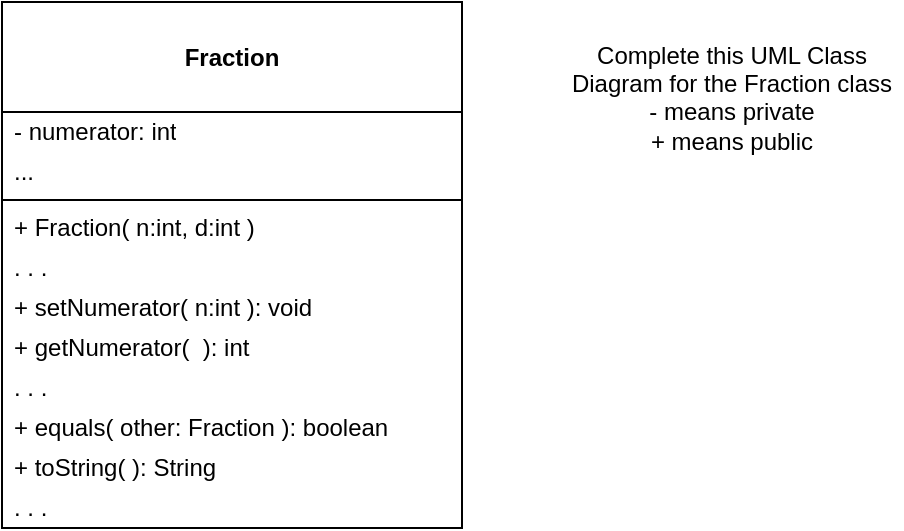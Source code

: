 <mxfile version="23.1.6" type="device">
  <diagram name="Page-1" id="x4xdTf4lcPmk02mpgIDD">
    <mxGraphModel dx="630" dy="399" grid="1" gridSize="10" guides="1" tooltips="1" connect="1" arrows="1" fold="1" page="1" pageScale="1" pageWidth="850" pageHeight="1100" math="0" shadow="0">
      <root>
        <mxCell id="0" />
        <mxCell id="1" parent="0" />
        <mxCell id="cgjht4FZZwzc8xEACjgz-1" value="&lt;br&gt;&lt;b&gt;Fraction&lt;/b&gt;&lt;div&gt;&lt;br/&gt;&lt;/div&gt;" style="swimlane;fontStyle=0;align=center;verticalAlign=top;childLayout=stackLayout;horizontal=1;startSize=55;horizontalStack=0;resizeParent=1;resizeParentMax=0;resizeLast=0;collapsible=0;marginBottom=0;html=1;whiteSpace=wrap;" vertex="1" parent="1">
          <mxGeometry x="320" y="170" width="230" height="263" as="geometry" />
        </mxCell>
        <mxCell id="cgjht4FZZwzc8xEACjgz-3" value="- numerator: int" style="text;html=1;strokeColor=none;fillColor=none;align=left;verticalAlign=middle;spacingLeft=4;spacingRight=4;overflow=hidden;rotatable=0;points=[[0,0.5],[1,0.5]];portConstraint=eastwest;whiteSpace=wrap;" vertex="1" parent="cgjht4FZZwzc8xEACjgz-1">
          <mxGeometry y="55" width="230" height="20" as="geometry" />
        </mxCell>
        <mxCell id="cgjht4FZZwzc8xEACjgz-5" value="..." style="text;html=1;strokeColor=none;fillColor=none;align=left;verticalAlign=middle;spacingLeft=4;spacingRight=4;overflow=hidden;rotatable=0;points=[[0,0.5],[1,0.5]];portConstraint=eastwest;whiteSpace=wrap;" vertex="1" parent="cgjht4FZZwzc8xEACjgz-1">
          <mxGeometry y="75" width="230" height="20" as="geometry" />
        </mxCell>
        <mxCell id="cgjht4FZZwzc8xEACjgz-6" value="" style="line;strokeWidth=1;fillColor=none;align=left;verticalAlign=middle;spacingTop=-1;spacingLeft=3;spacingRight=3;rotatable=0;labelPosition=right;points=[];portConstraint=eastwest;" vertex="1" parent="cgjht4FZZwzc8xEACjgz-1">
          <mxGeometry y="95" width="230" height="8" as="geometry" />
        </mxCell>
        <mxCell id="cgjht4FZZwzc8xEACjgz-8" value="+ Fraction( n:int, d:int )" style="text;html=1;strokeColor=none;fillColor=none;align=left;verticalAlign=middle;spacingLeft=4;spacingRight=4;overflow=hidden;rotatable=0;points=[[0,0.5],[1,0.5]];portConstraint=eastwest;whiteSpace=wrap;" vertex="1" parent="cgjht4FZZwzc8xEACjgz-1">
          <mxGeometry y="103" width="230" height="20" as="geometry" />
        </mxCell>
        <mxCell id="cgjht4FZZwzc8xEACjgz-11" value=". . ." style="text;html=1;strokeColor=none;fillColor=none;align=left;verticalAlign=middle;spacingLeft=4;spacingRight=4;overflow=hidden;rotatable=0;points=[[0,0.5],[1,0.5]];portConstraint=eastwest;whiteSpace=wrap;" vertex="1" parent="cgjht4FZZwzc8xEACjgz-1">
          <mxGeometry y="123" width="230" height="20" as="geometry" />
        </mxCell>
        <mxCell id="cgjht4FZZwzc8xEACjgz-10" value="+ setNumerator( n:int ): void" style="text;html=1;strokeColor=none;fillColor=none;align=left;verticalAlign=middle;spacingLeft=4;spacingRight=4;overflow=hidden;rotatable=0;points=[[0,0.5],[1,0.5]];portConstraint=eastwest;whiteSpace=wrap;" vertex="1" parent="cgjht4FZZwzc8xEACjgz-1">
          <mxGeometry y="143" width="230" height="20" as="geometry" />
        </mxCell>
        <mxCell id="cgjht4FZZwzc8xEACjgz-12" value="+ getNumerator(&amp;nbsp; ): int" style="text;html=1;strokeColor=none;fillColor=none;align=left;verticalAlign=middle;spacingLeft=4;spacingRight=4;overflow=hidden;rotatable=0;points=[[0,0.5],[1,0.5]];portConstraint=eastwest;whiteSpace=wrap;" vertex="1" parent="cgjht4FZZwzc8xEACjgz-1">
          <mxGeometry y="163" width="230" height="20" as="geometry" />
        </mxCell>
        <mxCell id="cgjht4FZZwzc8xEACjgz-13" value=". . ." style="text;html=1;strokeColor=none;fillColor=none;align=left;verticalAlign=middle;spacingLeft=4;spacingRight=4;overflow=hidden;rotatable=0;points=[[0,0.5],[1,0.5]];portConstraint=eastwest;whiteSpace=wrap;" vertex="1" parent="cgjht4FZZwzc8xEACjgz-1">
          <mxGeometry y="183" width="230" height="20" as="geometry" />
        </mxCell>
        <mxCell id="cgjht4FZZwzc8xEACjgz-15" value="+ equals( other: Fraction ): boolean" style="text;html=1;strokeColor=none;fillColor=none;align=left;verticalAlign=middle;spacingLeft=4;spacingRight=4;overflow=hidden;rotatable=0;points=[[0,0.5],[1,0.5]];portConstraint=eastwest;whiteSpace=wrap;" vertex="1" parent="cgjht4FZZwzc8xEACjgz-1">
          <mxGeometry y="203" width="230" height="20" as="geometry" />
        </mxCell>
        <mxCell id="cgjht4FZZwzc8xEACjgz-16" value="+ toString( ): String" style="text;html=1;strokeColor=none;fillColor=none;align=left;verticalAlign=middle;spacingLeft=4;spacingRight=4;overflow=hidden;rotatable=0;points=[[0,0.5],[1,0.5]];portConstraint=eastwest;whiteSpace=wrap;" vertex="1" parent="cgjht4FZZwzc8xEACjgz-1">
          <mxGeometry y="223" width="230" height="20" as="geometry" />
        </mxCell>
        <mxCell id="cgjht4FZZwzc8xEACjgz-17" value=". . ." style="text;html=1;strokeColor=none;fillColor=none;align=left;verticalAlign=middle;spacingLeft=4;spacingRight=4;overflow=hidden;rotatable=0;points=[[0,0.5],[1,0.5]];portConstraint=eastwest;whiteSpace=wrap;" vertex="1" parent="cgjht4FZZwzc8xEACjgz-1">
          <mxGeometry y="243" width="230" height="20" as="geometry" />
        </mxCell>
        <mxCell id="cgjht4FZZwzc8xEACjgz-18" value="&lt;div&gt;Complete this UML Class Diagram for the Fraction class&lt;/div&gt;&lt;div&gt;- means private&lt;/div&gt;&lt;div&gt;+ means public&lt;br&gt;&lt;/div&gt;&lt;div&gt;&lt;br&gt;&lt;/div&gt;" style="text;strokeColor=none;align=center;fillColor=none;html=1;verticalAlign=middle;whiteSpace=wrap;rounded=0;" vertex="1" parent="1">
          <mxGeometry x="600" y="210" width="170" height="30" as="geometry" />
        </mxCell>
      </root>
    </mxGraphModel>
  </diagram>
</mxfile>
